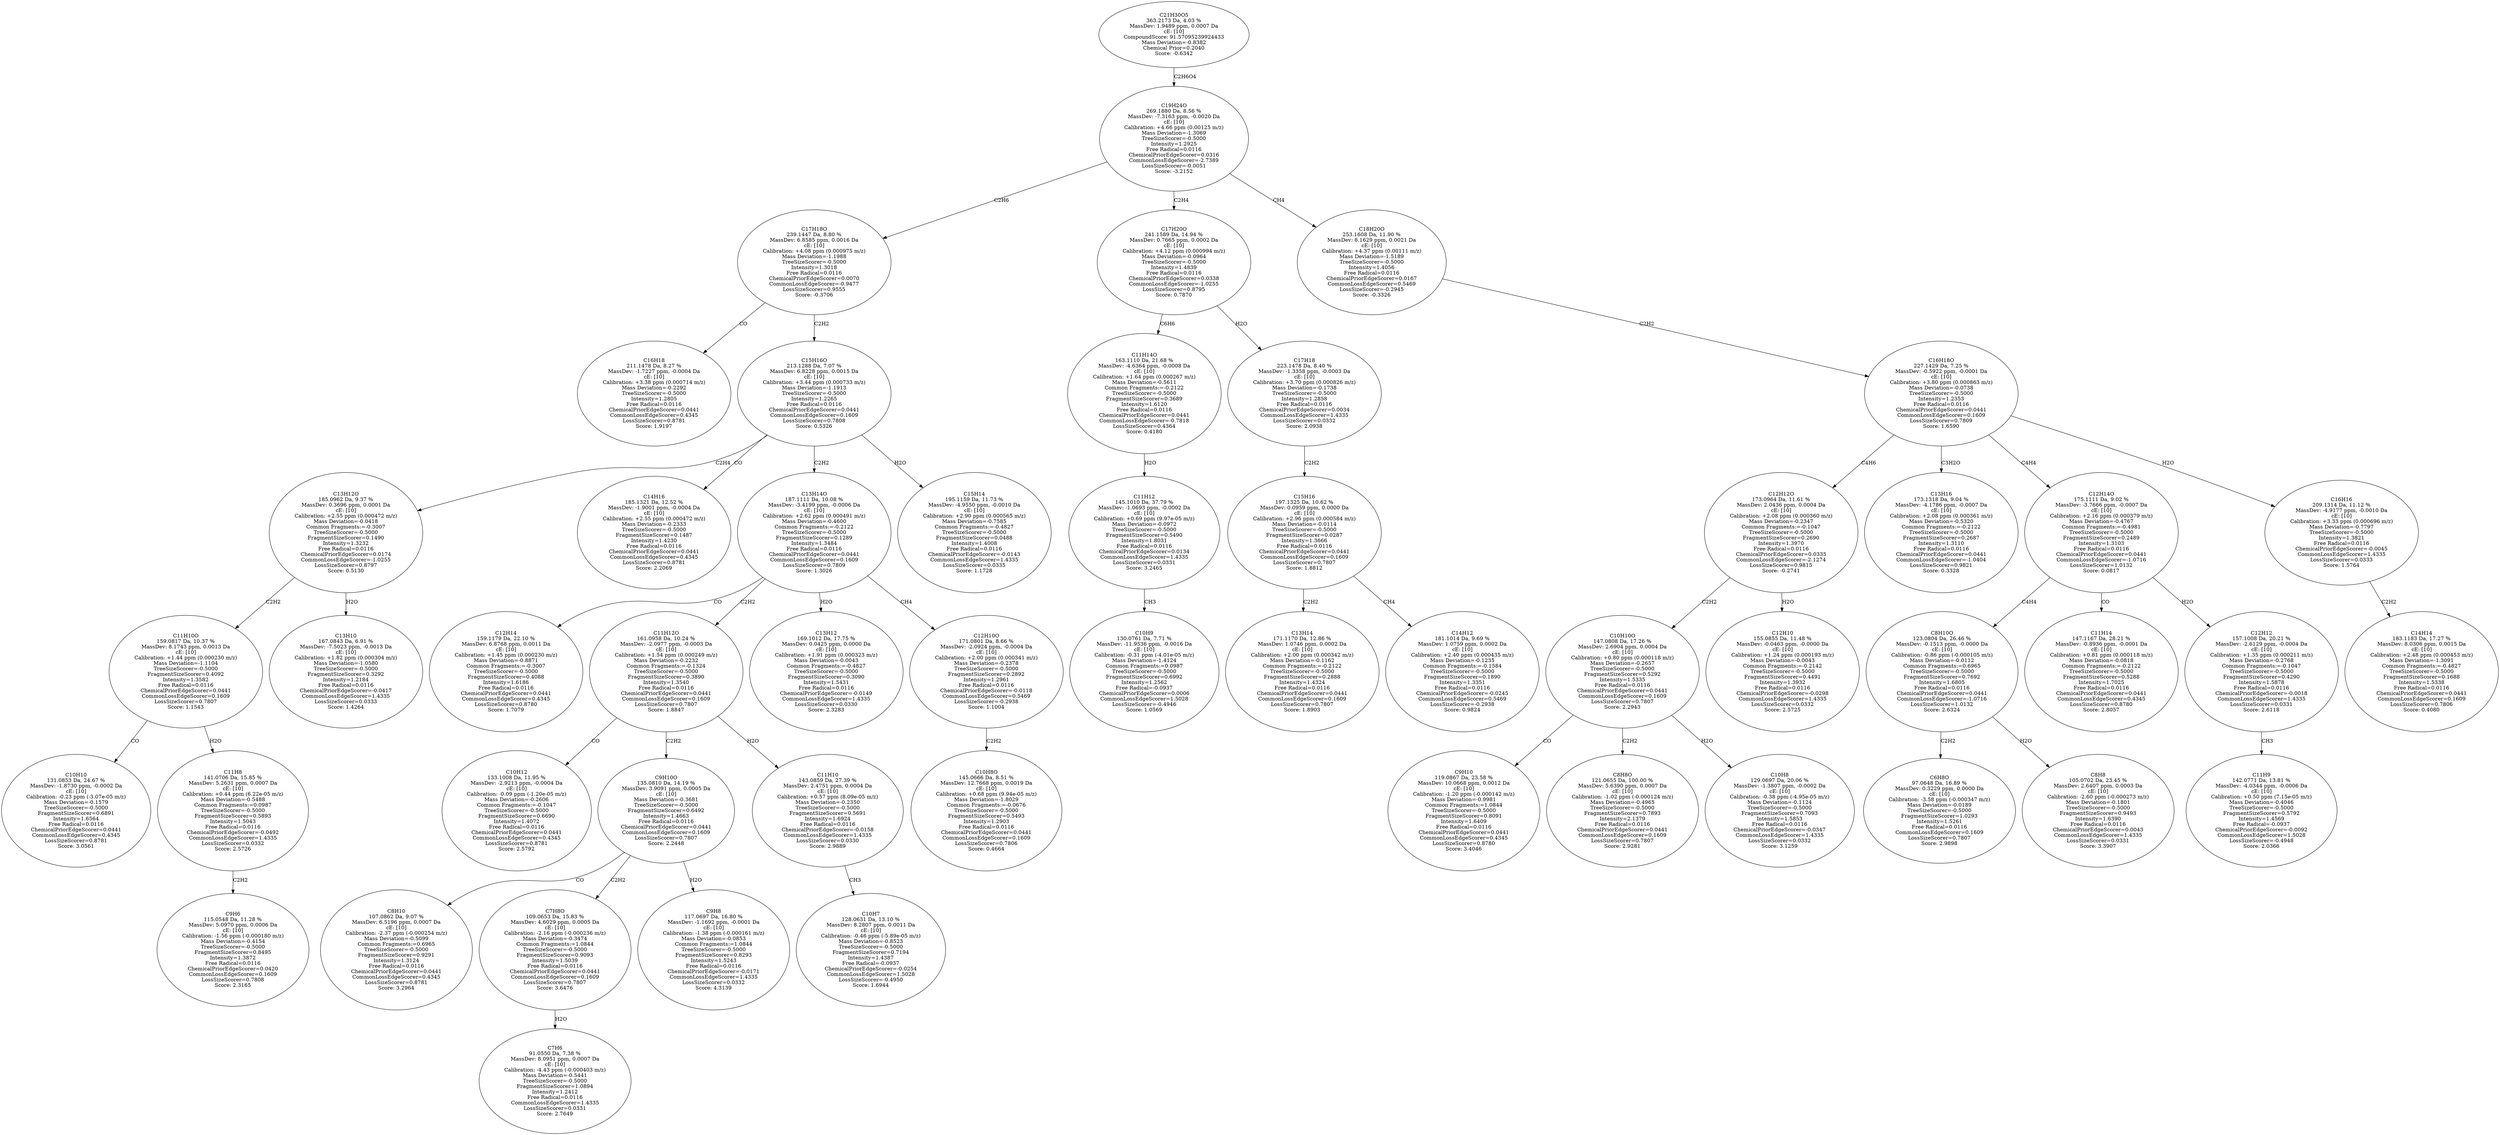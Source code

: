 strict digraph {
v1 [label="C16H18\n211.1478 Da, 8.27 %\nMassDev: -1.7227 ppm, -0.0004 Da\ncE: [10]\nCalibration: +3.38 ppm (0.000714 m/z)\nMass Deviation=-0.2292\nTreeSizeScorer=-0.5000\nIntensity=1.2805\nFree Radical=0.0116\nChemicalPriorEdgeScorer=0.0441\nCommonLossEdgeScorer=0.4345\nLossSizeScorer=0.8781\nScore: 1.9197"];
v2 [label="C10H10\n131.0853 Da, 24.67 %\nMassDev: -1.8730 ppm, -0.0002 Da\ncE: [10]\nCalibration: -0.23 ppm (-3.07e-05 m/z)\nMass Deviation=-0.1579\nTreeSizeScorer=-0.5000\nFragmentSizeScorer=0.6891\nIntensity=1.6564\nFree Radical=0.0116\nChemicalPriorEdgeScorer=0.0441\nCommonLossEdgeScorer=0.4345\nLossSizeScorer=0.8781\nScore: 3.0561"];
v3 [label="C9H6\n115.0548 Da, 11.28 %\nMassDev: 5.0970 ppm, 0.0006 Da\ncE: [10]\nCalibration: -1.56 ppm (-0.000180 m/z)\nMass Deviation=-0.4154\nTreeSizeScorer=-0.5000\nFragmentSizeScorer=0.8495\nIntensity=1.3872\nFree Radical=0.0116\nChemicalPriorEdgeScorer=0.0420\nCommonLossEdgeScorer=0.1609\nLossSizeScorer=0.7808\nScore: 2.3165"];
v4 [label="C11H8\n141.0706 Da, 15.85 %\nMassDev: 5.2631 ppm, 0.0007 Da\ncE: [10]\nCalibration: +0.44 ppm (6.22e-05 m/z)\nMass Deviation=-0.5488\nCommon Fragments:=0.0987\nTreeSizeScorer=-0.5000\nFragmentSizeScorer=0.5893\nIntensity=1.5043\nFree Radical=0.0116\nChemicalPriorEdgeScorer=-0.0492\nCommonLossEdgeScorer=1.4335\nLossSizeScorer=0.0332\nScore: 2.5726"];
v5 [label="C11H10O\n159.0817 Da, 10.37 %\nMassDev: 8.1743 ppm, 0.0013 Da\ncE: [10]\nCalibration: +1.44 ppm (0.000230 m/z)\nMass Deviation=-1.1104\nTreeSizeScorer=-0.5000\nFragmentSizeScorer=0.4092\nIntensity=1.3582\nFree Radical=0.0116\nChemicalPriorEdgeScorer=0.0441\nCommonLossEdgeScorer=0.1609\nLossSizeScorer=0.7807\nScore: 1.1543"];
v6 [label="C13H10\n167.0843 Da, 6.91 %\nMassDev: -7.5023 ppm, -0.0013 Da\ncE: [10]\nCalibration: +1.82 ppm (0.000304 m/z)\nMass Deviation=-1.0580\nTreeSizeScorer=-0.5000\nFragmentSizeScorer=0.3292\nIntensity=1.2184\nFree Radical=0.0116\nChemicalPriorEdgeScorer=-0.0417\nCommonLossEdgeScorer=1.4335\nLossSizeScorer=0.0333\nScore: 1.4264"];
v7 [label="C13H12O\n185.0962 Da, 9.37 %\nMassDev: 0.3696 ppm, 0.0001 Da\ncE: [10]\nCalibration: +2.55 ppm (0.000472 m/z)\nMass Deviation=-0.0418\nCommon Fragments:=-0.3007\nTreeSizeScorer=-0.5000\nFragmentSizeScorer=0.1490\nIntensity=1.3232\nFree Radical=0.0116\nChemicalPriorEdgeScorer=0.0174\nCommonLossEdgeScorer=-1.0255\nLossSizeScorer=0.8797\nScore: 0.5130"];
v8 [label="C14H16\n185.1321 Da, 12.52 %\nMassDev: -1.9001 ppm, -0.0004 Da\ncE: [10]\nCalibration: +2.55 ppm (0.000472 m/z)\nMass Deviation=-0.2333\nTreeSizeScorer=-0.5000\nFragmentSizeScorer=0.1487\nIntensity=1.4230\nFree Radical=0.0116\nChemicalPriorEdgeScorer=0.0441\nCommonLossEdgeScorer=0.4345\nLossSizeScorer=0.8781\nScore: 2.2069"];
v9 [label="C12H14\n159.1179 Da, 22.10 %\nMassDev: 6.8768 ppm, 0.0011 Da\ncE: [10]\nCalibration: +1.45 ppm (0.000230 m/z)\nMass Deviation=-0.8871\nCommon Fragments:=-0.3007\nTreeSizeScorer=-0.5000\nFragmentSizeScorer=0.4088\nIntensity=1.6186\nFree Radical=0.0116\nChemicalPriorEdgeScorer=0.0441\nCommonLossEdgeScorer=0.4345\nLossSizeScorer=0.8780\nScore: 1.7079"];
v10 [label="C10H12\n133.1008 Da, 11.95 %\nMassDev: -2.9213 ppm, -0.0004 Da\ncE: [10]\nCalibration: -0.09 ppm (-1.20e-05 m/z)\nMass Deviation=-0.2606\nCommon Fragments:=-0.1047\nTreeSizeScorer=-0.5000\nFragmentSizeScorer=0.6690\nIntensity=1.4072\nFree Radical=0.0116\nChemicalPriorEdgeScorer=0.0441\nCommonLossEdgeScorer=0.4345\nLossSizeScorer=0.8781\nScore: 2.5792"];
v11 [label="C8H10\n107.0862 Da, 9.07 %\nMassDev: 6.5196 ppm, 0.0007 Da\ncE: [10]\nCalibration: -2.37 ppm (-0.000254 m/z)\nMass Deviation=-0.5099\nCommon Fragments:=0.6965\nTreeSizeScorer=-0.5000\nFragmentSizeScorer=0.9291\nIntensity=1.3124\nFree Radical=0.0116\nChemicalPriorEdgeScorer=0.0441\nCommonLossEdgeScorer=0.4345\nLossSizeScorer=0.8781\nScore: 3.2964"];
v12 [label="C7H6\n91.0550 Da, 7.38 %\nMassDev: 8.0951 ppm, 0.0007 Da\ncE: [10]\nCalibration: -4.43 ppm (-0.000403 m/z)\nMass Deviation=-0.5441\nTreeSizeScorer=-0.5000\nFragmentSizeScorer=1.0894\nIntensity=1.2412\nFree Radical=0.0116\nCommonLossEdgeScorer=1.4335\nLossSizeScorer=0.0331\nScore: 2.7649"];
v13 [label="C7H8O\n109.0653 Da, 15.83 %\nMassDev: 4.6029 ppm, 0.0005 Da\ncE: [10]\nCalibration: -2.16 ppm (-0.000236 m/z)\nMass Deviation=-0.3474\nCommon Fragments:=1.0844\nTreeSizeScorer=-0.5000\nFragmentSizeScorer=0.9093\nIntensity=1.5039\nFree Radical=0.0116\nChemicalPriorEdgeScorer=0.0441\nCommonLossEdgeScorer=0.1609\nLossSizeScorer=0.7807\nScore: 3.6476"];
v14 [label="C9H8\n117.0697 Da, 16.80 %\nMassDev: -1.1692 ppm, -0.0001 Da\ncE: [10]\nCalibration: -1.38 ppm (-0.000161 m/z)\nMass Deviation=-0.0853\nCommon Fragments:=1.0844\nTreeSizeScorer=-0.5000\nFragmentSizeScorer=0.8293\nIntensity=1.5243\nFree Radical=0.0116\nChemicalPriorEdgeScorer=-0.0171\nCommonLossEdgeScorer=1.4335\nLossSizeScorer=0.0332\nScore: 4.3139"];
v15 [label="C9H10O\n135.0810 Da, 14.19 %\nMassDev: 3.9091 ppm, 0.0005 Da\ncE: [10]\nMass Deviation=-0.3681\nTreeSizeScorer=-0.5000\nFragmentSizeScorer=0.6492\nIntensity=1.4663\nFree Radical=0.0116\nChemicalPriorEdgeScorer=0.0441\nCommonLossEdgeScorer=0.1609\nLossSizeScorer=0.7807\nScore: 2.2448"];
v16 [label="C10H7\n128.0631 Da, 13.10 %\nMassDev: 8.2807 ppm, 0.0011 Da\ncE: [10]\nCalibration: -0.46 ppm (-5.89e-05 m/z)\nMass Deviation=-0.8523\nTreeSizeScorer=-0.5000\nFragmentSizeScorer=0.7194\nIntensity=1.4387\nFree Radical=-0.0937\nChemicalPriorEdgeScorer=-0.0254\nCommonLossEdgeScorer=1.5028\nLossSizeScorer=-0.4950\nScore: 1.6944"];
v17 [label="C11H10\n143.0859 Da, 27.39 %\nMassDev: 2.4751 ppm, 0.0004 Da\ncE: [10]\nCalibration: +0.57 ppm (8.09e-05 m/z)\nMass Deviation=-0.2350\nTreeSizeScorer=-0.5000\nFragmentSizeScorer=0.5691\nIntensity=1.6924\nFree Radical=0.0116\nChemicalPriorEdgeScorer=-0.0158\nCommonLossEdgeScorer=1.4335\nLossSizeScorer=0.0330\nScore: 2.9889"];
v18 [label="C11H12O\n161.0958 Da, 10.24 %\nMassDev: -2.0977 ppm, -0.0003 Da\ncE: [10]\nCalibration: +1.54 ppm (0.000249 m/z)\nMass Deviation=-0.2232\nCommon Fragments:=-0.1324\nTreeSizeScorer=-0.5000\nFragmentSizeScorer=0.3890\nIntensity=1.3540\nFree Radical=0.0116\nChemicalPriorEdgeScorer=0.0441\nCommonLossEdgeScorer=0.1609\nLossSizeScorer=0.7807\nScore: 1.8847"];
v19 [label="C13H12\n169.1012 Da, 17.75 %\nMassDev: 0.0425 ppm, 0.0000 Da\ncE: [10]\nCalibration: +1.91 ppm (0.000323 m/z)\nMass Deviation=-0.0043\nCommon Fragments:=-0.4827\nTreeSizeScorer=-0.5000\nFragmentSizeScorer=0.3090\nIntensity=1.5431\nFree Radical=0.0116\nChemicalPriorEdgeScorer=-0.0149\nCommonLossEdgeScorer=1.4335\nLossSizeScorer=0.0330\nScore: 2.3283"];
v20 [label="C10H8O\n145.0666 Da, 8.51 %\nMassDev: 12.7668 ppm, 0.0019 Da\ncE: [10]\nCalibration: +0.68 ppm (9.94e-05 m/z)\nMass Deviation=-1.8029\nCommon Fragments:=-0.0676\nTreeSizeScorer=-0.5000\nFragmentSizeScorer=0.5493\nIntensity=1.2903\nFree Radical=0.0116\nChemicalPriorEdgeScorer=0.0441\nCommonLossEdgeScorer=0.1609\nLossSizeScorer=0.7806\nScore: 0.4664"];
v21 [label="C12H10O\n171.0801 Da, 8.66 %\nMassDev: -2.0924 ppm, -0.0004 Da\ncE: [10]\nCalibration: +2.00 ppm (0.000341 m/z)\nMass Deviation=-0.2378\nTreeSizeScorer=-0.5000\nFragmentSizeScorer=0.2892\nIntensity=1.2961\nFree Radical=0.0116\nChemicalPriorEdgeScorer=-0.0118\nCommonLossEdgeScorer=0.5469\nLossSizeScorer=-0.2938\nScore: 1.1004"];
v22 [label="C13H14O\n187.1111 Da, 10.08 %\nMassDev: -3.4199 ppm, -0.0006 Da\ncE: [10]\nCalibration: +2.62 ppm (0.000491 m/z)\nMass Deviation=-0.4600\nCommon Fragments:=-0.2122\nTreeSizeScorer=-0.5000\nFragmentSizeScorer=0.1289\nIntensity=1.3484\nFree Radical=0.0116\nChemicalPriorEdgeScorer=0.0441\nCommonLossEdgeScorer=0.1609\nLossSizeScorer=0.7809\nScore: 1.3026"];
v23 [label="C15H14\n195.1159 Da, 11.73 %\nMassDev: -4.9550 ppm, -0.0010 Da\ncE: [10]\nCalibration: +2.90 ppm (0.000565 m/z)\nMass Deviation=-0.7585\nCommon Fragments:=-0.4827\nTreeSizeScorer=-0.5000\nFragmentSizeScorer=0.0488\nIntensity=1.4008\nFree Radical=0.0116\nChemicalPriorEdgeScorer=-0.0143\nCommonLossEdgeScorer=1.4335\nLossSizeScorer=0.0335\nScore: 1.1728"];
v24 [label="C15H16O\n213.1288 Da, 7.07 %\nMassDev: 6.8228 ppm, 0.0015 Da\ncE: [10]\nCalibration: +3.44 ppm (0.000733 m/z)\nMass Deviation=-1.1913\nTreeSizeScorer=-0.5000\nIntensity=1.2265\nFree Radical=0.0116\nChemicalPriorEdgeScorer=0.0441\nCommonLossEdgeScorer=0.1609\nLossSizeScorer=0.7808\nScore: 0.5326"];
v25 [label="C17H18O\n239.1447 Da, 8.80 %\nMassDev: 6.8585 ppm, 0.0016 Da\ncE: [10]\nCalibration: +4.08 ppm (0.000975 m/z)\nMass Deviation=-1.1988\nTreeSizeScorer=-0.5000\nIntensity=1.3018\nFree Radical=0.0116\nChemicalPriorEdgeScorer=0.0070\nCommonLossEdgeScorer=-0.9477\nLossSizeScorer=0.9555\nScore: -0.3706"];
v26 [label="C10H9\n130.0761 Da, 7.71 %\nMassDev: -11.9536 ppm, -0.0016 Da\ncE: [10]\nCalibration: -0.31 ppm (-4.01e-05 m/z)\nMass Deviation=-1.4124\nCommon Fragments:=0.0987\nTreeSizeScorer=-0.5000\nFragmentSizeScorer=0.6992\nIntensity=1.2562\nFree Radical=-0.0937\nChemicalPriorEdgeScorer=0.0006\nCommonLossEdgeScorer=1.5028\nLossSizeScorer=-0.4946\nScore: 1.0569"];
v27 [label="C11H12\n145.1010 Da, 37.79 %\nMassDev: -1.0693 ppm, -0.0002 Da\ncE: [10]\nCalibration: +0.69 ppm (9.97e-05 m/z)\nMass Deviation=-0.0972\nTreeSizeScorer=-0.5000\nFragmentSizeScorer=0.5490\nIntensity=1.8031\nFree Radical=0.0116\nChemicalPriorEdgeScorer=0.0134\nCommonLossEdgeScorer=1.4335\nLossSizeScorer=0.0331\nScore: 3.2465"];
v28 [label="C11H14O\n163.1110 Da, 21.68 %\nMassDev: -4.6364 ppm, -0.0008 Da\ncE: [10]\nCalibration: +1.64 ppm (0.000267 m/z)\nMass Deviation=-0.5611\nCommon Fragments:=-0.2122\nTreeSizeScorer=-0.5000\nFragmentSizeScorer=0.3689\nIntensity=1.6120\nFree Radical=0.0116\nChemicalPriorEdgeScorer=0.0441\nCommonLossEdgeScorer=-0.7818\nLossSizeScorer=0.4364\nScore: 0.4180"];
v29 [label="C13H14\n171.1170 Da, 12.86 %\nMassDev: 1.0746 ppm, 0.0002 Da\ncE: [10]\nCalibration: +2.00 ppm (0.000342 m/z)\nMass Deviation=-0.1162\nCommon Fragments:=-0.2122\nTreeSizeScorer=-0.5000\nFragmentSizeScorer=0.2888\nIntensity=1.4324\nFree Radical=0.0116\nChemicalPriorEdgeScorer=0.0441\nCommonLossEdgeScorer=0.1609\nLossSizeScorer=0.7807\nScore: 1.8903"];
v30 [label="C14H12\n181.1014 Da, 9.69 %\nMassDev: 1.0759 ppm, 0.0002 Da\ncE: [10]\nCalibration: +2.40 ppm (0.000435 m/z)\nMass Deviation=-0.1235\nCommon Fragments:=-0.1584\nTreeSizeScorer=-0.5000\nFragmentSizeScorer=0.1890\nIntensity=1.3351\nFree Radical=0.0116\nChemicalPriorEdgeScorer=-0.0245\nCommonLossEdgeScorer=0.5469\nLossSizeScorer=-0.2938\nScore: 0.9824"];
v31 [label="C15H16\n197.1325 Da, 10.62 %\nMassDev: 0.0959 ppm, 0.0000 Da\ncE: [10]\nCalibration: +2.96 ppm (0.000584 m/z)\nMass Deviation=-0.0114\nTreeSizeScorer=-0.5000\nFragmentSizeScorer=0.0287\nIntensity=1.3666\nFree Radical=0.0116\nChemicalPriorEdgeScorer=0.0441\nCommonLossEdgeScorer=0.1609\nLossSizeScorer=0.7807\nScore: 1.8812"];
v32 [label="C17H18\n223.1478 Da, 8.40 %\nMassDev: -1.3358 ppm, -0.0003 Da\ncE: [10]\nCalibration: +3.70 ppm (0.000826 m/z)\nMass Deviation=-0.1738\nTreeSizeScorer=-0.5000\nIntensity=1.2858\nFree Radical=0.0116\nChemicalPriorEdgeScorer=0.0034\nCommonLossEdgeScorer=1.4335\nLossSizeScorer=0.0332\nScore: 2.0938"];
v33 [label="C17H20O\n241.1589 Da, 14.94 %\nMassDev: 0.7665 ppm, 0.0002 Da\ncE: [10]\nCalibration: +4.12 ppm (0.000994 m/z)\nMass Deviation=-0.0964\nTreeSizeScorer=-0.5000\nIntensity=1.4839\nFree Radical=0.0116\nChemicalPriorEdgeScorer=0.0338\nCommonLossEdgeScorer=-1.0255\nLossSizeScorer=0.8795\nScore: 0.7870"];
v34 [label="C9H10\n119.0867 Da, 23.58 %\nMassDev: 10.0668 ppm, 0.0012 Da\ncE: [10]\nCalibration: -1.20 ppm (-0.000142 m/z)\nMass Deviation=-0.9981\nCommon Fragments:=1.0844\nTreeSizeScorer=-0.5000\nFragmentSizeScorer=0.8091\nIntensity=1.6409\nFree Radical=0.0116\nChemicalPriorEdgeScorer=0.0441\nCommonLossEdgeScorer=0.4345\nLossSizeScorer=0.8780\nScore: 3.4046"];
v35 [label="C8H8O\n121.0655 Da, 100.00 %\nMassDev: 5.6390 ppm, 0.0007 Da\ncE: [10]\nCalibration: -1.02 ppm (-0.000124 m/z)\nMass Deviation=-0.4965\nTreeSizeScorer=-0.5000\nFragmentSizeScorer=0.7893\nIntensity=2.1379\nFree Radical=0.0116\nChemicalPriorEdgeScorer=0.0441\nCommonLossEdgeScorer=0.1609\nLossSizeScorer=0.7807\nScore: 2.9281"];
v36 [label="C10H8\n129.0697 Da, 20.06 %\nMassDev: -1.3807 ppm, -0.0002 Da\ncE: [10]\nCalibration: -0.38 ppm (-4.95e-05 m/z)\nMass Deviation=-0.1124\nTreeSizeScorer=-0.5000\nFragmentSizeScorer=0.7093\nIntensity=1.5853\nFree Radical=0.0116\nChemicalPriorEdgeScorer=-0.0347\nCommonLossEdgeScorer=1.4335\nLossSizeScorer=0.0332\nScore: 3.1259"];
v37 [label="C10H10O\n147.0808 Da, 17.26 %\nMassDev: 2.6904 ppm, 0.0004 Da\ncE: [10]\nCalibration: +0.80 ppm (0.000118 m/z)\nMass Deviation=-0.2657\nTreeSizeScorer=-0.5000\nFragmentSizeScorer=0.5292\nIntensity=1.5335\nFree Radical=0.0116\nChemicalPriorEdgeScorer=0.0441\nCommonLossEdgeScorer=0.1609\nLossSizeScorer=0.7807\nScore: 2.2943"];
v38 [label="C12H10\n155.0855 Da, 11.48 %\nMassDev: -0.0463 ppm, -0.0000 Da\ncE: [10]\nCalibration: +1.24 ppm (0.000193 m/z)\nMass Deviation=-0.0043\nCommon Fragments:=-0.2142\nTreeSizeScorer=-0.5000\nFragmentSizeScorer=0.4491\nIntensity=1.3932\nFree Radical=0.0116\nChemicalPriorEdgeScorer=-0.0298\nCommonLossEdgeScorer=1.4335\nLossSizeScorer=0.0332\nScore: 2.5725"];
v39 [label="C12H12O\n173.0964 Da, 11.61 %\nMassDev: 2.0436 ppm, 0.0004 Da\ncE: [10]\nCalibration: +2.08 ppm (0.000360 m/z)\nMass Deviation=-0.2347\nCommon Fragments:=-0.1047\nTreeSizeScorer=-0.5000\nFragmentSizeScorer=0.2690\nIntensity=1.3970\nFree Radical=0.0116\nChemicalPriorEdgeScorer=0.0335\nCommonLossEdgeScorer=-2.1274\nLossSizeScorer=0.9815\nScore: -0.2741"];
v40 [label="C13H16\n173.1318 Da, 9.04 %\nMassDev: -4.1786 ppm, -0.0007 Da\ncE: [10]\nCalibration: +2.08 ppm (0.000361 m/z)\nMass Deviation=-0.5320\nCommon Fragments:=-0.2122\nTreeSizeScorer=-0.5000\nFragmentSizeScorer=0.2687\nIntensity=1.3110\nFree Radical=0.0116\nChemicalPriorEdgeScorer=0.0441\nCommonLossEdgeScorer=-1.0404\nLossSizeScorer=0.9821\nScore: 0.3328"];
v41 [label="C6H8O\n97.0648 Da, 16.89 %\nMassDev: 0.3229 ppm, 0.0000 Da\ncE: [10]\nCalibration: -3.58 ppm (-0.000347 m/z)\nMass Deviation=-0.0189\nTreeSizeScorer=-0.5000\nFragmentSizeScorer=1.0293\nIntensity=1.5261\nFree Radical=0.0116\nCommonLossEdgeScorer=0.1609\nLossSizeScorer=0.7807\nScore: 2.9898"];
v42 [label="C8H8\n105.0702 Da, 23.45 %\nMassDev: 2.6407 ppm, 0.0003 Da\ncE: [10]\nCalibration: -2.60 ppm (-0.000273 m/z)\nMass Deviation=-0.1801\nTreeSizeScorer=-0.5000\nFragmentSizeScorer=0.9493\nIntensity=1.6390\nFree Radical=0.0116\nChemicalPriorEdgeScorer=0.0043\nCommonLossEdgeScorer=1.4335\nLossSizeScorer=0.0331\nScore: 3.3907"];
v43 [label="C8H10O\n123.0804 Da, 26.46 %\nMassDev: -0.1513 ppm, -0.0000 Da\ncE: [10]\nCalibration: -0.86 ppm (-0.000105 m/z)\nMass Deviation=-0.0112\nCommon Fragments:=0.6965\nTreeSizeScorer=-0.5000\nFragmentSizeScorer=0.7692\nIntensity=1.6805\nFree Radical=0.0116\nChemicalPriorEdgeScorer=0.0441\nCommonLossEdgeScorer=-1.0716\nLossSizeScorer=1.0132\nScore: 2.6324"];
v44 [label="C11H14\n147.1167 Da, 28.21 %\nMassDev: -0.8936 ppm, -0.0001 Da\ncE: [10]\nCalibration: +0.81 ppm (0.000118 m/z)\nMass Deviation=-0.0818\nCommon Fragments:=-0.2122\nTreeSizeScorer=-0.5000\nFragmentSizeScorer=0.5288\nIntensity=1.7025\nFree Radical=0.0116\nChemicalPriorEdgeScorer=0.0441\nCommonLossEdgeScorer=0.4345\nLossSizeScorer=0.8780\nScore: 2.8057"];
v45 [label="C11H9\n142.0771 Da, 13.81 %\nMassDev: -4.0344 ppm, -0.0006 Da\ncE: [10]\nCalibration: +0.50 ppm (7.15e-05 m/z)\nMass Deviation=-0.4046\nTreeSizeScorer=-0.5000\nFragmentSizeScorer=0.5792\nIntensity=1.4569\nFree Radical=-0.0937\nChemicalPriorEdgeScorer=-0.0092\nCommonLossEdgeScorer=1.5028\nLossSizeScorer=-0.4948\nScore: 2.0366"];
v46 [label="C12H12\n157.1008 Da, 20.21 %\nMassDev: -2.6129 ppm, -0.0004 Da\ncE: [10]\nCalibration: +1.35 ppm (0.000211 m/z)\nMass Deviation=-0.2768\nCommon Fragments:=-0.1047\nTreeSizeScorer=-0.5000\nFragmentSizeScorer=0.4290\nIntensity=1.5878\nFree Radical=0.0116\nChemicalPriorEdgeScorer=-0.0018\nCommonLossEdgeScorer=1.4335\nLossSizeScorer=0.0331\nScore: 2.6118"];
v47 [label="C12H14O\n175.1111 Da, 9.02 %\nMassDev: -3.7666 ppm, -0.0007 Da\ncE: [10]\nCalibration: +2.16 ppm (0.000379 m/z)\nMass Deviation=-0.4767\nCommon Fragments:=-0.4981\nTreeSizeScorer=-0.5000\nFragmentSizeScorer=0.2489\nIntensity=1.3103\nFree Radical=0.0116\nChemicalPriorEdgeScorer=0.0441\nCommonLossEdgeScorer=-1.0716\nLossSizeScorer=1.0132\nScore: 0.0817"];
v48 [label="C14H14\n183.1183 Da, 17.27 %\nMassDev: 8.0306 ppm, 0.0015 Da\ncE: [10]\nCalibration: +2.48 ppm (0.000453 m/z)\nMass Deviation=-1.3091\nCommon Fragments:=-0.4827\nTreeSizeScorer=-0.5000\nFragmentSizeScorer=0.1688\nIntensity=1.5338\nFree Radical=0.0116\nChemicalPriorEdgeScorer=0.0441\nCommonLossEdgeScorer=0.1609\nLossSizeScorer=0.7806\nScore: 0.4080"];
v49 [label="C16H16\n209.1314 Da, 11.12 %\nMassDev: -4.9177 ppm, -0.0010 Da\ncE: [10]\nCalibration: +3.33 ppm (0.000696 m/z)\nMass Deviation=-0.7797\nTreeSizeScorer=-0.5000\nIntensity=1.3821\nFree Radical=0.0116\nChemicalPriorEdgeScorer=-0.0045\nCommonLossEdgeScorer=1.4335\nLossSizeScorer=0.0333\nScore: 1.5764"];
v50 [label="C16H18O\n227.1429 Da, 7.25 %\nMassDev: -0.5922 ppm, -0.0001 Da\ncE: [10]\nCalibration: +3.80 ppm (0.000863 m/z)\nMass Deviation=-0.0738\nTreeSizeScorer=-0.5000\nIntensity=1.2353\nFree Radical=0.0116\nChemicalPriorEdgeScorer=0.0441\nCommonLossEdgeScorer=0.1609\nLossSizeScorer=0.7809\nScore: 1.6590"];
v51 [label="C18H20O\n253.1608 Da, 11.90 %\nMassDev: 8.1629 ppm, 0.0021 Da\ncE: [10]\nCalibration: +4.37 ppm (0.00111 m/z)\nMass Deviation=-1.5189\nTreeSizeScorer=-0.5000\nIntensity=1.4056\nFree Radical=0.0116\nChemicalPriorEdgeScorer=0.0167\nCommonLossEdgeScorer=0.5469\nLossSizeScorer=-0.2945\nScore: -0.3326"];
v52 [label="C19H24O\n269.1880 Da, 8.56 %\nMassDev: -7.3163 ppm, -0.0020 Da\ncE: [10]\nCalibration: +4.66 ppm (0.00125 m/z)\nMass Deviation=-1.3069\nTreeSizeScorer=-0.5000\nIntensity=1.2925\nFree Radical=0.0116\nChemicalPriorEdgeScorer=0.0316\nCommonLossEdgeScorer=-2.7389\nLossSizeScorer=-0.0051\nScore: -3.2152"];
v53 [label="C21H30O5\n363.2173 Da, 4.03 %\nMassDev: 1.9489 ppm, 0.0007 Da\ncE: [10]\nCompoundScore: 91.57095239924433\nMass Deviation=-0.8382\nChemical Prior=0.2040\nScore: -0.6342"];
v25 -> v1 [label="CO"];
v5 -> v2 [label="CO"];
v4 -> v3 [label="C2H2"];
v5 -> v4 [label="H2O"];
v7 -> v5 [label="C2H2"];
v7 -> v6 [label="H2O"];
v24 -> v7 [label="C2H4"];
v24 -> v8 [label="CO"];
v22 -> v9 [label="CO"];
v18 -> v10 [label="CO"];
v15 -> v11 [label="CO"];
v13 -> v12 [label="H2O"];
v15 -> v13 [label="C2H2"];
v15 -> v14 [label="H2O"];
v18 -> v15 [label="C2H2"];
v17 -> v16 [label="CH3"];
v18 -> v17 [label="H2O"];
v22 -> v18 [label="C2H2"];
v22 -> v19 [label="H2O"];
v21 -> v20 [label="C2H2"];
v22 -> v21 [label="CH4"];
v24 -> v22 [label="C2H2"];
v24 -> v23 [label="H2O"];
v25 -> v24 [label="C2H2"];
v52 -> v25 [label="C2H6"];
v27 -> v26 [label="CH3"];
v28 -> v27 [label="H2O"];
v33 -> v28 [label="C6H6"];
v31 -> v29 [label="C2H2"];
v31 -> v30 [label="CH4"];
v32 -> v31 [label="C2H2"];
v33 -> v32 [label="H2O"];
v52 -> v33 [label="C2H4"];
v37 -> v34 [label="CO"];
v37 -> v35 [label="C2H2"];
v37 -> v36 [label="H2O"];
v39 -> v37 [label="C2H2"];
v39 -> v38 [label="H2O"];
v50 -> v39 [label="C4H6"];
v50 -> v40 [label="C3H2O"];
v43 -> v41 [label="C2H2"];
v43 -> v42 [label="H2O"];
v47 -> v43 [label="C4H4"];
v47 -> v44 [label="CO"];
v46 -> v45 [label="CH3"];
v47 -> v46 [label="H2O"];
v50 -> v47 [label="C4H4"];
v49 -> v48 [label="C2H2"];
v50 -> v49 [label="H2O"];
v51 -> v50 [label="C2H2"];
v52 -> v51 [label="CH4"];
v53 -> v52 [label="C2H6O4"];
}